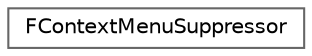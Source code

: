 digraph "Graphical Class Hierarchy"
{
 // INTERACTIVE_SVG=YES
 // LATEX_PDF_SIZE
  bgcolor="transparent";
  edge [fontname=Helvetica,fontsize=10,labelfontname=Helvetica,labelfontsize=10];
  node [fontname=Helvetica,fontsize=10,shape=box,height=0.2,width=0.4];
  rankdir="LR";
  Node0 [id="Node000000",label="FContextMenuSuppressor",height=0.2,width=0.4,color="grey40", fillcolor="white", style="filled",URL="$d0/d10/structFContextMenuSuppressor.html",tooltip=" "];
}

